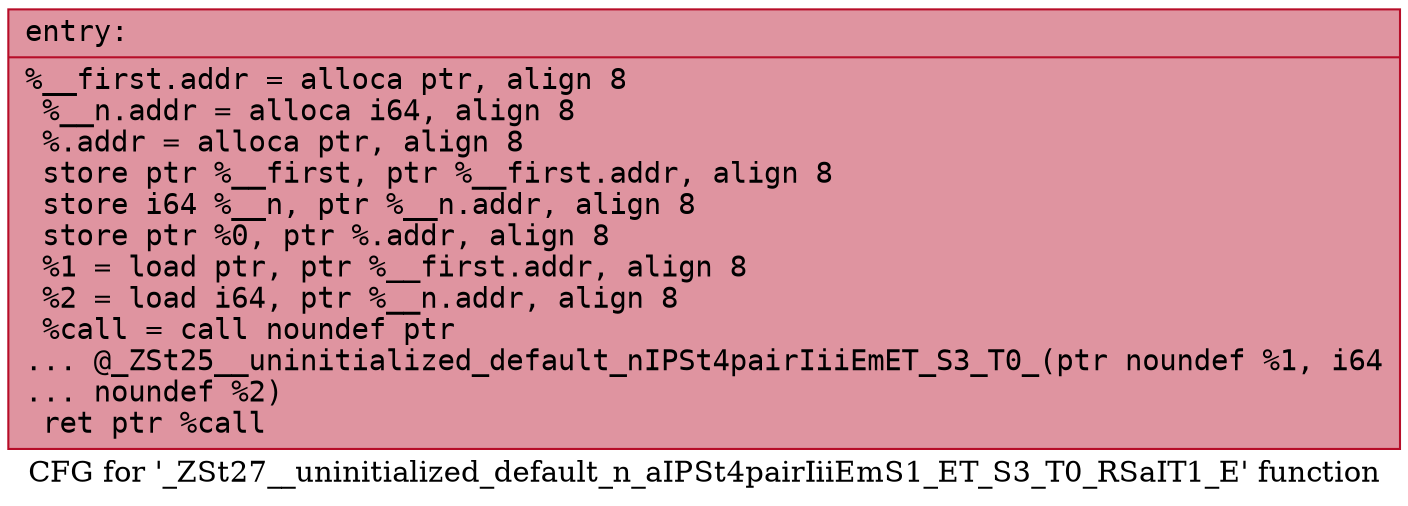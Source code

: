 digraph "CFG for '_ZSt27__uninitialized_default_n_aIPSt4pairIiiEmS1_ET_S3_T0_RSaIT1_E' function" {
	label="CFG for '_ZSt27__uninitialized_default_n_aIPSt4pairIiiEmS1_ET_S3_T0_RSaIT1_E' function";

	Node0x56307d71f720 [shape=record,color="#b70d28ff", style=filled, fillcolor="#b70d2870" fontname="Courier",label="{entry:\l|  %__first.addr = alloca ptr, align 8\l  %__n.addr = alloca i64, align 8\l  %.addr = alloca ptr, align 8\l  store ptr %__first, ptr %__first.addr, align 8\l  store i64 %__n, ptr %__n.addr, align 8\l  store ptr %0, ptr %.addr, align 8\l  %1 = load ptr, ptr %__first.addr, align 8\l  %2 = load i64, ptr %__n.addr, align 8\l  %call = call noundef ptr\l... @_ZSt25__uninitialized_default_nIPSt4pairIiiEmET_S3_T0_(ptr noundef %1, i64\l... noundef %2)\l  ret ptr %call\l}"];
}
